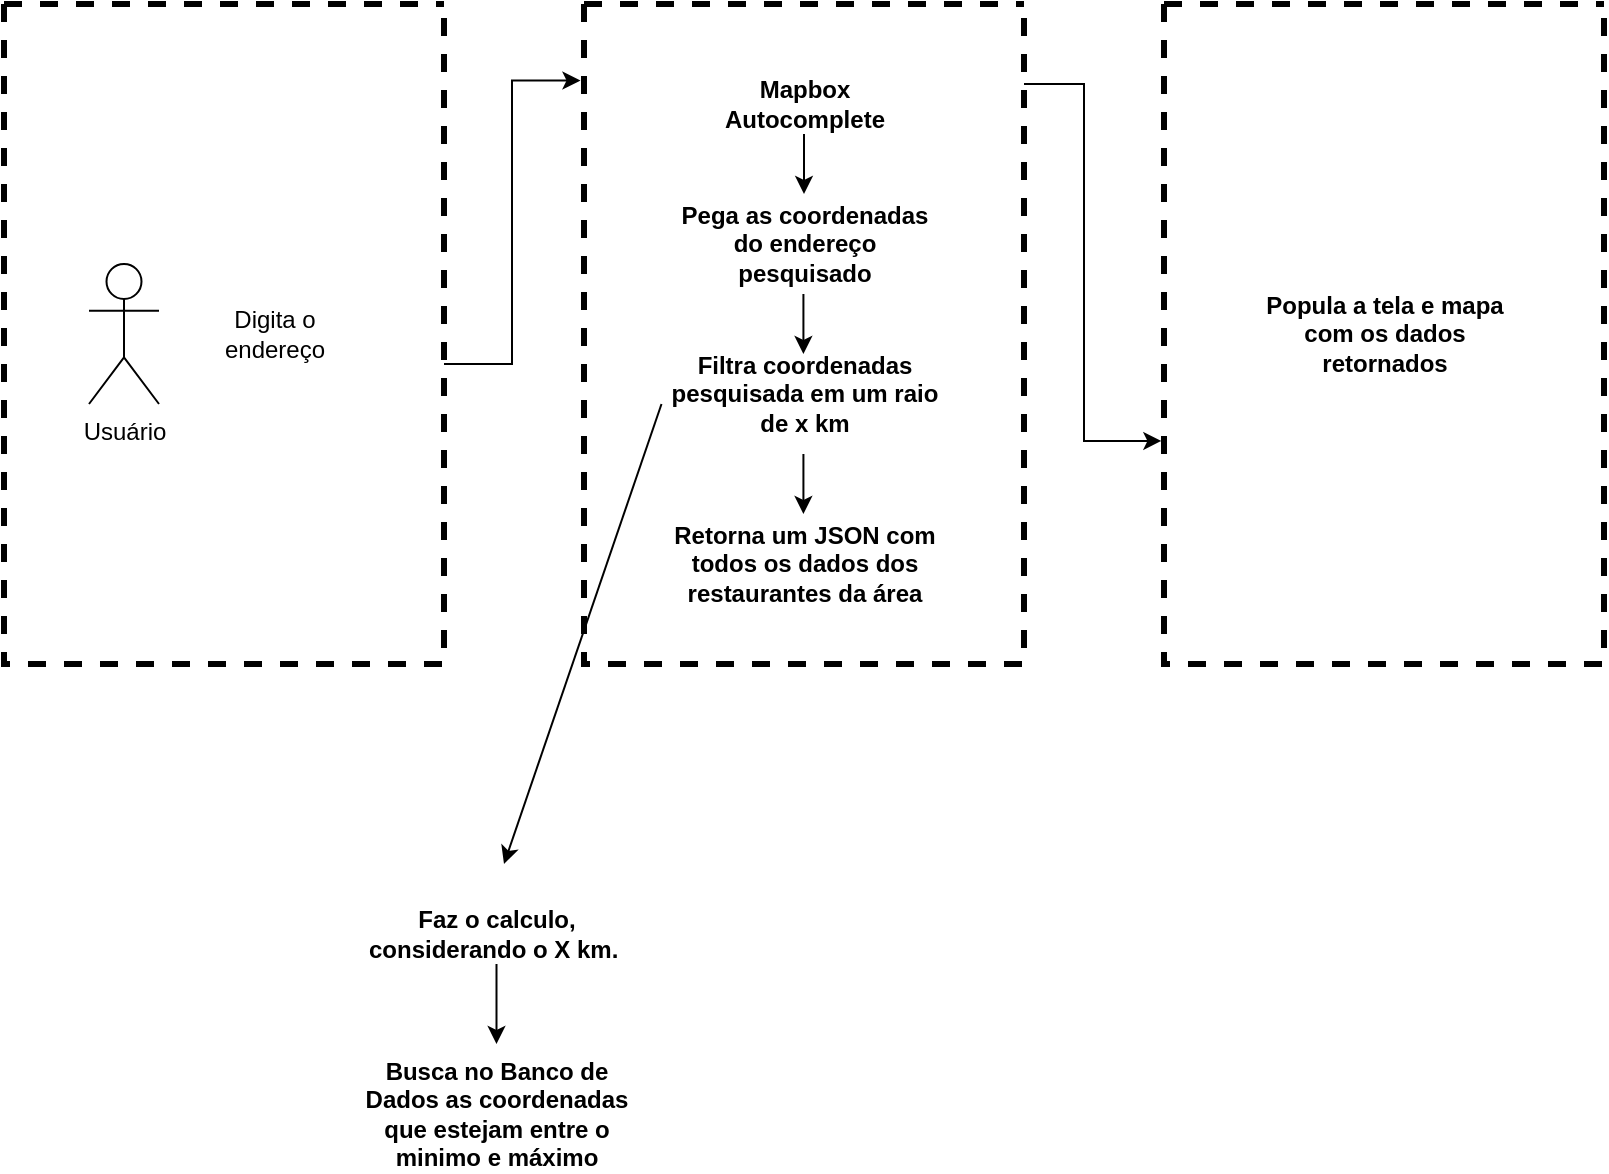 <mxfile version="17.1.0" type="device"><diagram id="ONXKT84PzFsP93Rcq_j0" name="Page-1"><mxGraphModel dx="1607" dy="945" grid="1" gridSize="10" guides="1" tooltips="1" connect="1" arrows="1" fold="1" page="1" pageScale="1" pageWidth="827" pageHeight="1169" math="0" shadow="0"><root><mxCell id="0"/><mxCell id="1" parent="0"/><mxCell id="9d2VvDrhn_84UFrju5gT-16" style="edgeStyle=orthogonalEdgeStyle;rounded=0;orthogonalLoop=1;jettySize=auto;html=1;entryX=-0.008;entryY=0.116;entryDx=0;entryDy=0;entryPerimeter=0;" parent="1" source="9d2VvDrhn_84UFrju5gT-5" target="9d2VvDrhn_84UFrju5gT-13" edge="1"><mxGeometry relative="1" as="geometry"><mxPoint x="360" y="575.0" as="targetPoint"/><Array as="points"><mxPoint x="334" y="590"/><mxPoint x="334" y="448"/></Array></mxGeometry></mxCell><mxCell id="9d2VvDrhn_84UFrju5gT-5" value="" style="swimlane;startSize=0;dashed=1;strokeWidth=3;" parent="1" vertex="1"><mxGeometry x="80" y="410" width="220" height="330" as="geometry"/></mxCell><mxCell id="9d2VvDrhn_84UFrju5gT-6" value="Usuário" style="shape=umlActor;verticalLabelPosition=bottom;verticalAlign=top;html=1;outlineConnect=0;" parent="9d2VvDrhn_84UFrju5gT-5" vertex="1"><mxGeometry x="42.5" y="130" width="35" height="70" as="geometry"/></mxCell><mxCell id="9d2VvDrhn_84UFrju5gT-12" value="Digita o endereço" style="text;html=1;strokeColor=none;fillColor=none;align=center;verticalAlign=middle;whiteSpace=wrap;rounded=0;" parent="9d2VvDrhn_84UFrju5gT-5" vertex="1"><mxGeometry x="92.5" y="150" width="85" height="30" as="geometry"/></mxCell><mxCell id="9d2VvDrhn_84UFrju5gT-36" style="edgeStyle=orthogonalEdgeStyle;rounded=0;orthogonalLoop=1;jettySize=auto;html=1;entryX=-0.006;entryY=0.662;entryDx=0;entryDy=0;entryPerimeter=0;" parent="1" source="9d2VvDrhn_84UFrju5gT-13" target="9d2VvDrhn_84UFrju5gT-26" edge="1"><mxGeometry relative="1" as="geometry"><mxPoint x="640" y="575.0" as="targetPoint"/><Array as="points"><mxPoint x="620" y="450"/><mxPoint x="620" y="629"/></Array></mxGeometry></mxCell><mxCell id="9d2VvDrhn_84UFrju5gT-13" value="" style="swimlane;startSize=0;dashed=1;strokeWidth=3;" parent="1" vertex="1"><mxGeometry x="370" y="410" width="220" height="330" as="geometry"/></mxCell><mxCell id="9d2VvDrhn_84UFrju5gT-17" value="Mapbox Autocomplete" style="text;html=1;strokeColor=none;fillColor=none;align=center;verticalAlign=middle;whiteSpace=wrap;rounded=0;fontStyle=1" parent="9d2VvDrhn_84UFrju5gT-13" vertex="1"><mxGeometry x="67.5" y="35" width="85" height="30" as="geometry"/></mxCell><mxCell id="9d2VvDrhn_84UFrju5gT-18" value="Pega as coordenadas do endereço pesquisado" style="text;html=1;strokeColor=none;fillColor=none;align=center;verticalAlign=middle;whiteSpace=wrap;rounded=0;fontStyle=1" parent="9d2VvDrhn_84UFrju5gT-13" vertex="1"><mxGeometry x="38.75" y="105" width="142.5" height="30" as="geometry"/></mxCell><mxCell id="9d2VvDrhn_84UFrju5gT-21" value="Filtra coordenadas pesquisada em um raio de x km" style="text;html=1;strokeColor=none;fillColor=none;align=center;verticalAlign=middle;whiteSpace=wrap;rounded=0;fontStyle=1" parent="9d2VvDrhn_84UFrju5gT-13" vertex="1"><mxGeometry x="38.75" y="185" width="142.5" height="20" as="geometry"/></mxCell><mxCell id="9d2VvDrhn_84UFrju5gT-23" value="" style="endArrow=classic;html=1;rounded=0;exitX=0.5;exitY=1;exitDx=0;exitDy=0;" parent="9d2VvDrhn_84UFrju5gT-13" source="9d2VvDrhn_84UFrju5gT-17" edge="1"><mxGeometry width="50" height="50" relative="1" as="geometry"><mxPoint x="53.5" y="195" as="sourcePoint"/><mxPoint x="110" y="95" as="targetPoint"/></mxGeometry></mxCell><mxCell id="9d2VvDrhn_84UFrju5gT-38" value="Retorna um JSON com todos os dados dos restaurantes da área" style="text;html=1;strokeColor=none;fillColor=none;align=center;verticalAlign=middle;whiteSpace=wrap;rounded=0;fontStyle=1" parent="9d2VvDrhn_84UFrju5gT-13" vertex="1"><mxGeometry x="33.75" y="265" width="152.5" height="30" as="geometry"/></mxCell><mxCell id="8i6Gnwqc2yUb7eAl7rSb-3" value="" style="endArrow=classic;html=1;rounded=0;exitX=0.5;exitY=1;exitDx=0;exitDy=0;" edge="1" parent="9d2VvDrhn_84UFrju5gT-13"><mxGeometry width="50" height="50" relative="1" as="geometry"><mxPoint x="109.71" y="145" as="sourcePoint"/><mxPoint x="109.71" y="175" as="targetPoint"/></mxGeometry></mxCell><mxCell id="8i6Gnwqc2yUb7eAl7rSb-4" value="" style="endArrow=classic;html=1;rounded=0;exitX=0.5;exitY=1;exitDx=0;exitDy=0;" edge="1" parent="9d2VvDrhn_84UFrju5gT-13"><mxGeometry width="50" height="50" relative="1" as="geometry"><mxPoint x="109.71" y="225" as="sourcePoint"/><mxPoint x="109.71" y="255" as="targetPoint"/></mxGeometry></mxCell><mxCell id="9d2VvDrhn_84UFrju5gT-26" value="" style="swimlane;startSize=0;dashed=1;strokeWidth=3;" parent="1" vertex="1"><mxGeometry x="660" y="410" width="220" height="330" as="geometry"/></mxCell><mxCell id="9d2VvDrhn_84UFrju5gT-37" value="Popula a tela e mapa com os dados retornados" style="text;html=1;strokeColor=none;fillColor=none;align=center;verticalAlign=middle;whiteSpace=wrap;rounded=0;fontStyle=1" parent="9d2VvDrhn_84UFrju5gT-26" vertex="1"><mxGeometry x="48.75" y="130" width="122.5" height="70" as="geometry"/></mxCell><mxCell id="8i6Gnwqc2yUb7eAl7rSb-5" value="" style="endArrow=classic;html=1;rounded=0;exitX=0;exitY=0.75;exitDx=0;exitDy=0;" edge="1" parent="1" source="9d2VvDrhn_84UFrju5gT-21"><mxGeometry width="50" height="50" relative="1" as="geometry"><mxPoint x="600" y="840" as="sourcePoint"/><mxPoint x="330" y="840" as="targetPoint"/></mxGeometry></mxCell><mxCell id="8i6Gnwqc2yUb7eAl7rSb-9" style="edgeStyle=orthogonalEdgeStyle;rounded=0;orthogonalLoop=1;jettySize=auto;html=1;" edge="1" parent="1" source="8i6Gnwqc2yUb7eAl7rSb-6"><mxGeometry relative="1" as="geometry"><mxPoint x="326.25" y="930" as="targetPoint"/></mxGeometry></mxCell><mxCell id="8i6Gnwqc2yUb7eAl7rSb-6" value="Faz o calculo, considerando o X km.&amp;nbsp;" style="text;html=1;strokeColor=none;fillColor=none;align=center;verticalAlign=middle;whiteSpace=wrap;rounded=0;fontStyle=1" vertex="1" parent="1"><mxGeometry x="250" y="860" width="152.5" height="30" as="geometry"/></mxCell><mxCell id="8i6Gnwqc2yUb7eAl7rSb-7" value="Busca no Banco de Dados as coordenadas que estejam entre o minimo e máximo" style="text;html=1;strokeColor=none;fillColor=none;align=center;verticalAlign=middle;whiteSpace=wrap;rounded=0;fontStyle=1" vertex="1" parent="1"><mxGeometry x="250" y="950" width="152.5" height="30" as="geometry"/></mxCell></root></mxGraphModel></diagram></mxfile>